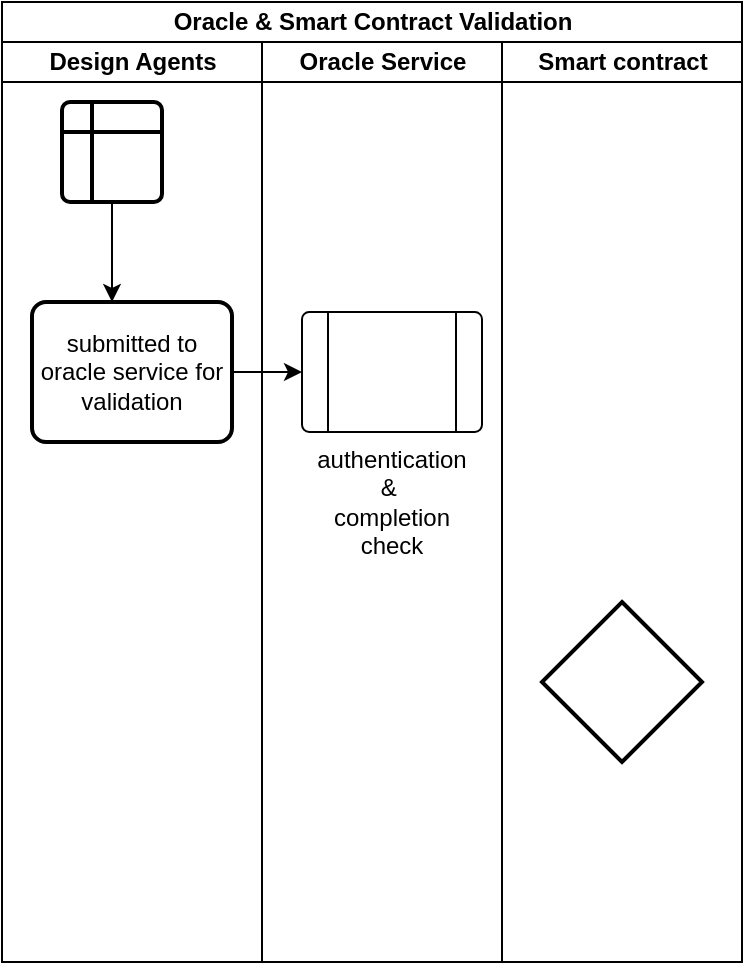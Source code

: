 <mxfile version="22.1.11" type="github">
  <diagram name="Page-1" id="vVFlsVhT6zbrFt94QDSL">
    <mxGraphModel dx="760" dy="487" grid="1" gridSize="10" guides="1" tooltips="1" connect="1" arrows="1" fold="1" page="1" pageScale="1" pageWidth="827" pageHeight="1169" math="0" shadow="0">
      <root>
        <mxCell id="0" />
        <mxCell id="1" parent="0" />
        <mxCell id="fywkrpFXEU4ooSgW4aDe-1" value="Oracle &amp;amp; Smart Contract Validation" style="swimlane;childLayout=stackLayout;resizeParent=1;resizeParentMax=0;startSize=20;html=1;" vertex="1" parent="1">
          <mxGeometry x="230.0" y="100" width="370.0" height="480" as="geometry" />
        </mxCell>
        <mxCell id="fywkrpFXEU4ooSgW4aDe-2" value="Design Agents" style="swimlane;startSize=20;html=1;" vertex="1" parent="fywkrpFXEU4ooSgW4aDe-1">
          <mxGeometry y="20" width="130.0" height="460" as="geometry" />
        </mxCell>
        <mxCell id="fywkrpFXEU4ooSgW4aDe-11" value="" style="shape=internalStorage;whiteSpace=wrap;html=1;dx=15;dy=15;rounded=1;arcSize=8;strokeWidth=2;" vertex="1" parent="fywkrpFXEU4ooSgW4aDe-2">
          <mxGeometry x="30" y="30" width="50" height="50" as="geometry" />
        </mxCell>
        <mxCell id="fywkrpFXEU4ooSgW4aDe-9" value="" style="endArrow=classic;html=1;rounded=0;exitX=0.5;exitY=1;exitDx=0;exitDy=0;" edge="1" parent="fywkrpFXEU4ooSgW4aDe-2" source="fywkrpFXEU4ooSgW4aDe-11">
          <mxGeometry width="50" height="50" relative="1" as="geometry">
            <mxPoint x="54.63" y="110" as="sourcePoint" />
            <mxPoint x="55.0" y="130" as="targetPoint" />
          </mxGeometry>
        </mxCell>
        <mxCell id="fywkrpFXEU4ooSgW4aDe-12" value="submitted to oracle service for validation" style="rounded=1;whiteSpace=wrap;html=1;absoluteArcSize=1;arcSize=14;strokeWidth=2;" vertex="1" parent="fywkrpFXEU4ooSgW4aDe-2">
          <mxGeometry x="15" y="130" width="100" height="70" as="geometry" />
        </mxCell>
        <mxCell id="fywkrpFXEU4ooSgW4aDe-3" value="Oracle Service" style="swimlane;startSize=20;html=1;" vertex="1" parent="fywkrpFXEU4ooSgW4aDe-1">
          <mxGeometry x="130.0" y="20" width="120" height="460" as="geometry" />
        </mxCell>
        <mxCell id="fywkrpFXEU4ooSgW4aDe-14" value="authentication&lt;br&gt;&amp;amp;&amp;nbsp;&lt;br&gt;completion check" style="verticalLabelPosition=bottom;verticalAlign=top;html=1;shape=process;whiteSpace=wrap;rounded=1;size=0.14;arcSize=6;" vertex="1" parent="fywkrpFXEU4ooSgW4aDe-3">
          <mxGeometry x="20" y="135" width="90" height="60" as="geometry" />
        </mxCell>
        <mxCell id="fywkrpFXEU4ooSgW4aDe-5" value="Smart contract" style="swimlane;startSize=20;html=1;" vertex="1" parent="fywkrpFXEU4ooSgW4aDe-1">
          <mxGeometry x="250.0" y="20" width="120" height="460" as="geometry" />
        </mxCell>
        <mxCell id="fywkrpFXEU4ooSgW4aDe-10" value="" style="strokeWidth=2;html=1;shape=mxgraph.flowchart.decision;whiteSpace=wrap;" vertex="1" parent="fywkrpFXEU4ooSgW4aDe-5">
          <mxGeometry x="20" y="280" width="80" height="80" as="geometry" />
        </mxCell>
        <mxCell id="fywkrpFXEU4ooSgW4aDe-4" value="" style="swimlane;startSize=0;html=1;" vertex="1" collapsed="1" parent="fywkrpFXEU4ooSgW4aDe-1">
          <mxGeometry x="370.0" y="20" height="460" as="geometry">
            <mxRectangle x="360" y="20" width="110" height="460" as="alternateBounds" />
          </mxGeometry>
        </mxCell>
        <mxCell id="fywkrpFXEU4ooSgW4aDe-13" value="" style="endArrow=classic;html=1;rounded=0;exitX=1;exitY=0.5;exitDx=0;exitDy=0;" edge="1" parent="1" source="fywkrpFXEU4ooSgW4aDe-12">
          <mxGeometry width="50" height="50" relative="1" as="geometry">
            <mxPoint x="400" y="310" as="sourcePoint" />
            <mxPoint x="380" y="285" as="targetPoint" />
          </mxGeometry>
        </mxCell>
      </root>
    </mxGraphModel>
  </diagram>
</mxfile>
